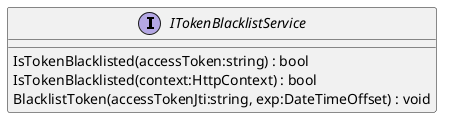 @startuml
interface ITokenBlacklistService {
    IsTokenBlacklisted(accessToken:string) : bool
    IsTokenBlacklisted(context:HttpContext) : bool
    BlacklistToken(accessTokenJti:string, exp:DateTimeOffset) : void
}
@enduml
